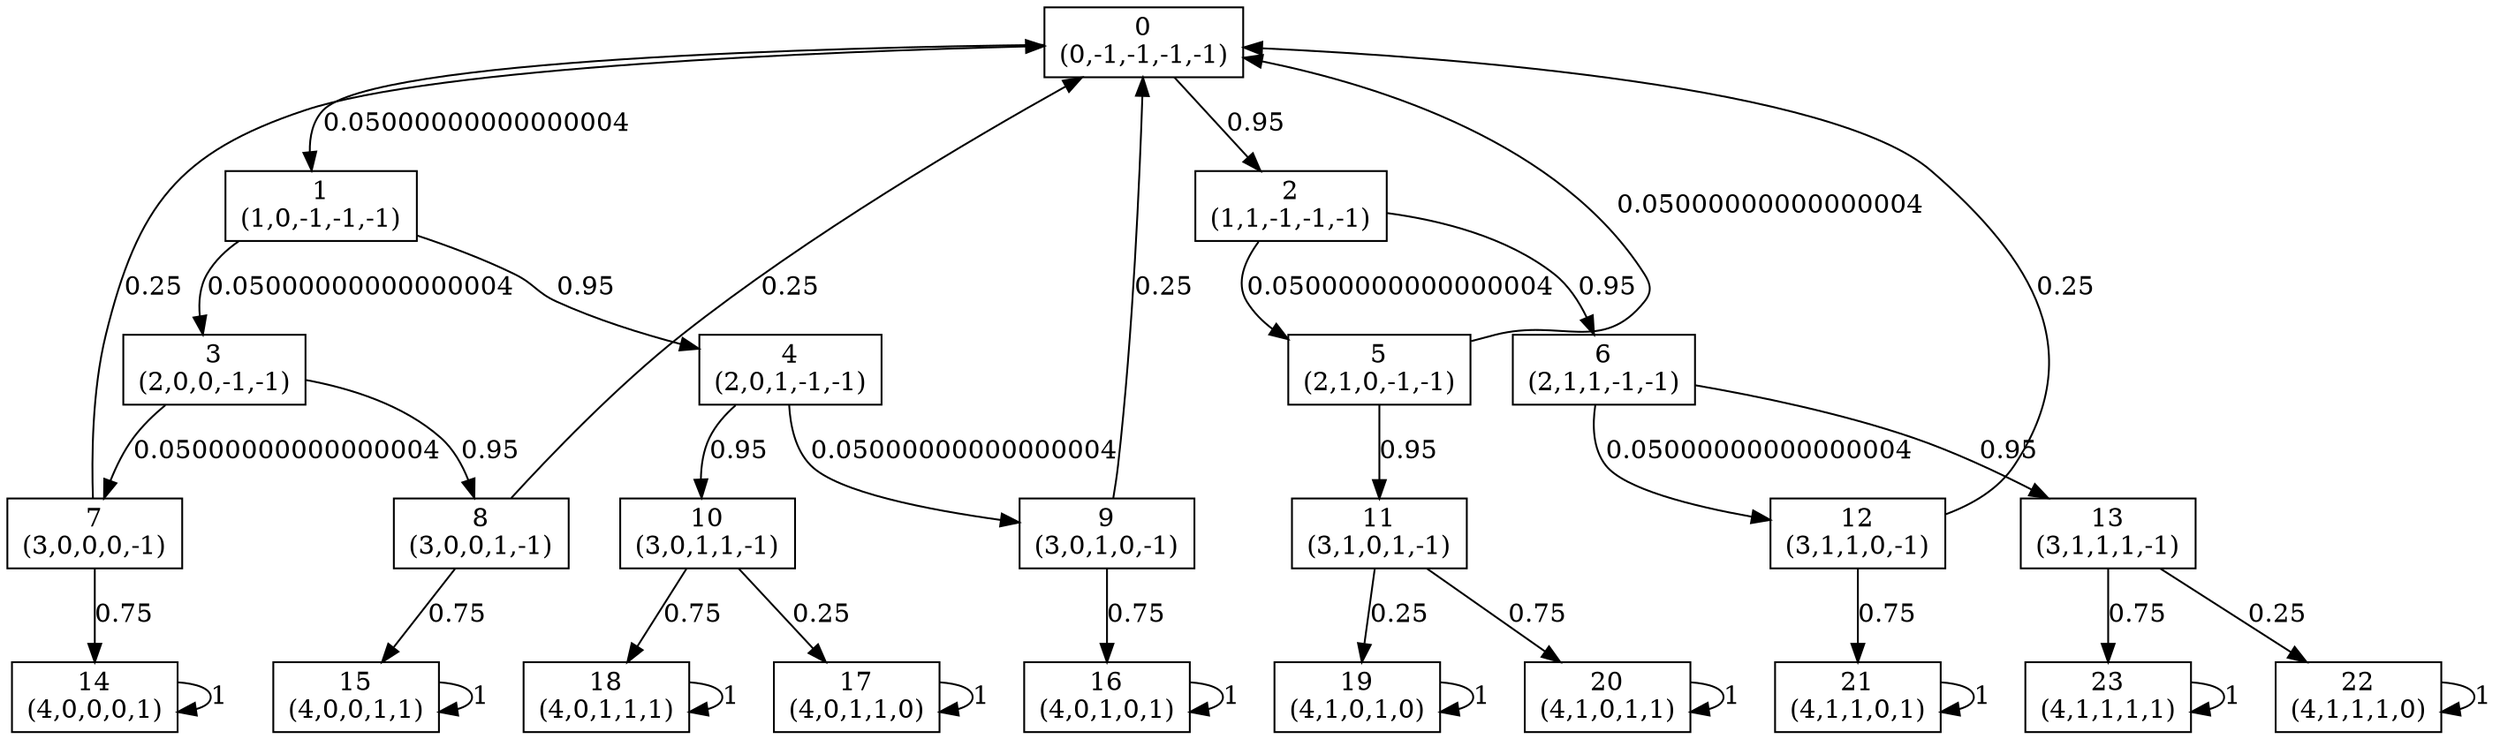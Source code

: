 digraph P {
node [shape=box];
0 -> 1 [ label="0.05000000000000004" ];
0 -> 2 [ label="0.95" ];
1 -> 3 [ label="0.05000000000000004" ];
1 -> 4 [ label="0.95" ];
2 -> 5 [ label="0.05000000000000004" ];
2 -> 6 [ label="0.95" ];
3 -> 7 [ label="0.05000000000000004" ];
3 -> 8 [ label="0.95" ];
4 -> 9 [ label="0.05000000000000004" ];
4 -> 10 [ label="0.95" ];
5 -> 0 [ label="0.05000000000000004" ];
5 -> 11 [ label="0.95" ];
6 -> 12 [ label="0.05000000000000004" ];
6 -> 13 [ label="0.95" ];
7 -> 0 [ label="0.25" ];
7 -> 14 [ label="0.75" ];
8 -> 0 [ label="0.25" ];
8 -> 15 [ label="0.75" ];
9 -> 0 [ label="0.25" ];
9 -> 16 [ label="0.75" ];
10 -> 17 [ label="0.25" ];
10 -> 18 [ label="0.75" ];
11 -> 19 [ label="0.25" ];
11 -> 20 [ label="0.75" ];
12 -> 0 [ label="0.25" ];
12 -> 21 [ label="0.75" ];
13 -> 22 [ label="0.25" ];
13 -> 23 [ label="0.75" ];
14 -> 14 [ label="1" ];
15 -> 15 [ label="1" ];
16 -> 16 [ label="1" ];
17 -> 17 [ label="1" ];
18 -> 18 [ label="1" ];
19 -> 19 [ label="1" ];
20 -> 20 [ label="1" ];
21 -> 21 [ label="1" ];
22 -> 22 [ label="1" ];
23 -> 23 [ label="1" ];
0 [label="0\n(0,-1,-1,-1,-1)"];
1 [label="1\n(1,0,-1,-1,-1)"];
2 [label="2\n(1,1,-1,-1,-1)"];
3 [label="3\n(2,0,0,-1,-1)"];
4 [label="4\n(2,0,1,-1,-1)"];
5 [label="5\n(2,1,0,-1,-1)"];
6 [label="6\n(2,1,1,-1,-1)"];
7 [label="7\n(3,0,0,0,-1)"];
8 [label="8\n(3,0,0,1,-1)"];
9 [label="9\n(3,0,1,0,-1)"];
10 [label="10\n(3,0,1,1,-1)"];
11 [label="11\n(3,1,0,1,-1)"];
12 [label="12\n(3,1,1,0,-1)"];
13 [label="13\n(3,1,1,1,-1)"];
14 [label="14\n(4,0,0,0,1)"];
15 [label="15\n(4,0,0,1,1)"];
16 [label="16\n(4,0,1,0,1)"];
17 [label="17\n(4,0,1,1,0)"];
18 [label="18\n(4,0,1,1,1)"];
19 [label="19\n(4,1,0,1,0)"];
20 [label="20\n(4,1,0,1,1)"];
21 [label="21\n(4,1,1,0,1)"];
22 [label="22\n(4,1,1,1,0)"];
23 [label="23\n(4,1,1,1,1)"];
}
